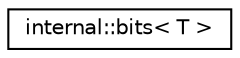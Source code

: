 digraph "Иерархия классов. Графический вид."
{
  edge [fontname="Helvetica",fontsize="10",labelfontname="Helvetica",labelfontsize="10"];
  node [fontname="Helvetica",fontsize="10",shape=record];
  rankdir="LR";
  Node0 [label="internal::bits\< T \>",height=0.2,width=0.4,color="black", fillcolor="white", style="filled",URL="$structinternal_1_1bits.html"];
}
